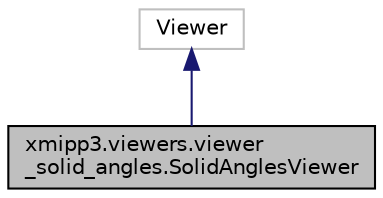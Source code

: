 digraph "xmipp3.viewers.viewer_solid_angles.SolidAnglesViewer"
{
  edge [fontname="Helvetica",fontsize="10",labelfontname="Helvetica",labelfontsize="10"];
  node [fontname="Helvetica",fontsize="10",shape=record];
  Node0 [label="xmipp3.viewers.viewer\l_solid_angles.SolidAnglesViewer",height=0.2,width=0.4,color="black", fillcolor="grey75", style="filled", fontcolor="black"];
  Node1 -> Node0 [dir="back",color="midnightblue",fontsize="10",style="solid",fontname="Helvetica"];
  Node1 [label="Viewer",height=0.2,width=0.4,color="grey75", fillcolor="white", style="filled"];
}
